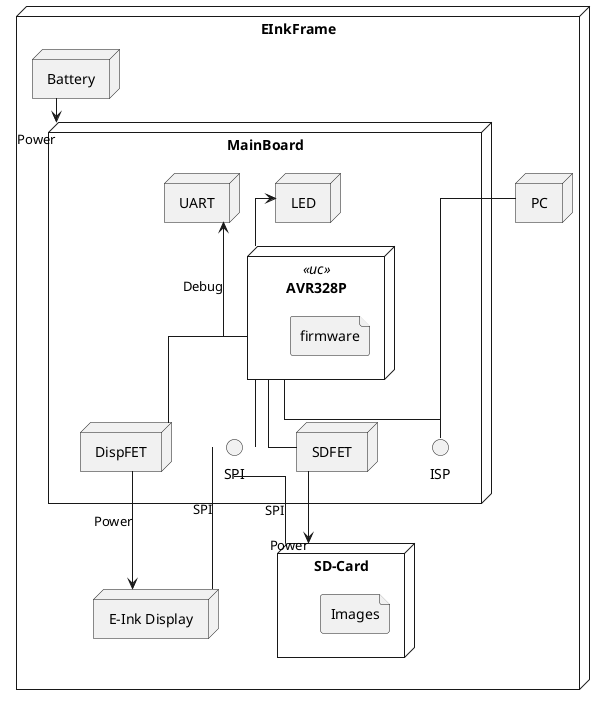 @startuml Cotext

skinparam linetype polyline
skinparam linetype ortho

node EInkFrame {
    node "E-Ink Display" as DISPLAY {

    }

    node MainBoard as BOARD {
        node AVR328P  as UC  << uc >>{
            file firmware
        }

        node LED as LED

        node UART as RS232 

        node DispFET as DispFet
        node SDFET as SDFet
        
        interface SPI as SPI

        Interface ISP as ISP
    }

    node SD-Card as SDCARD {
        file Images
    }

    node Battery as BAT {

    }

    node PC as PC

    BAT --> BOARD : Power
    UC -- SPI
    SPI -- SDCARD : SPI
    SPI -- DISPLAY : SPI
    UC -- DispFet
    UC -- SDFet
    UC -up-> RS232 : Debug
    UC -up-> LED
    DispFet --> DISPLAY : Power
    SDFet --> SDCARD : Power
    UC -- ISP
    PC --- ISP
}
@enduml